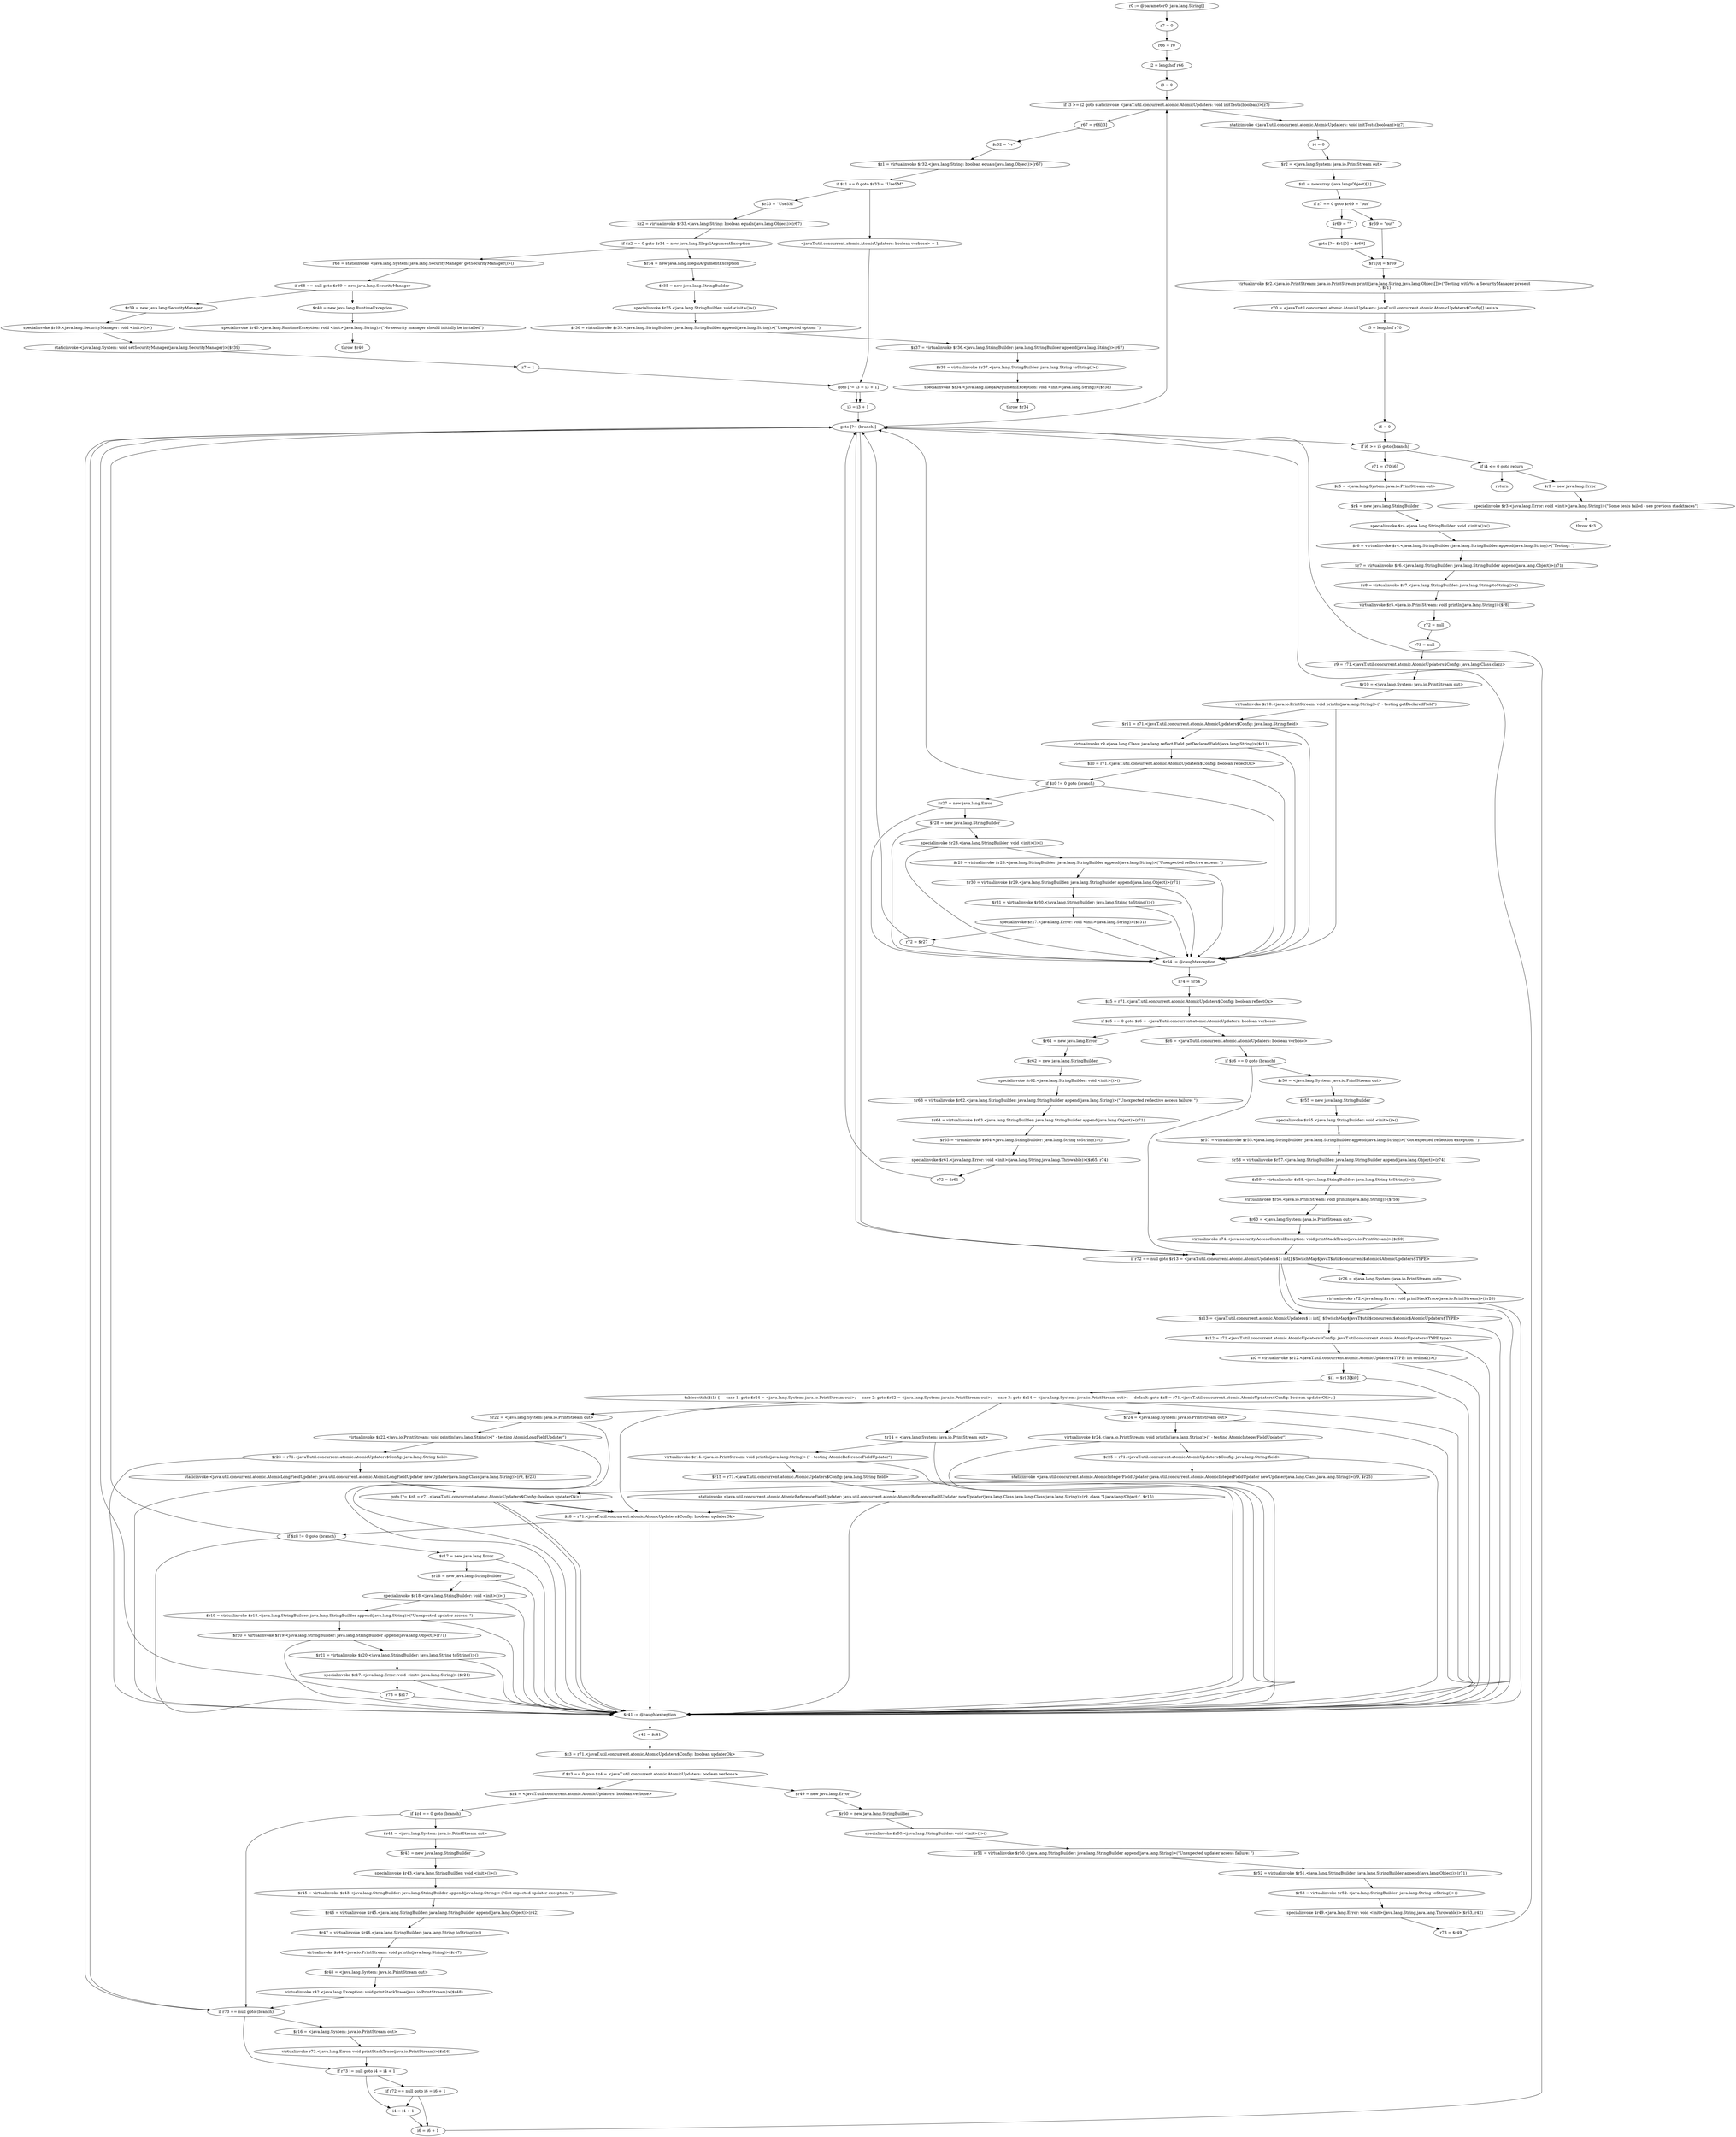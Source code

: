 digraph "unitGraph" {
    "r0 := @parameter0: java.lang.String[]"
    "z7 = 0"
    "r66 = r0"
    "i2 = lengthof r66"
    "i3 = 0"
    "if i3 >= i2 goto staticinvoke <javaT.util.concurrent.atomic.AtomicUpdaters: void initTests(boolean)>(z7)"
    "r67 = r66[i3]"
    "$r32 = \"-v\""
    "$z1 = virtualinvoke $r32.<java.lang.String: boolean equals(java.lang.Object)>(r67)"
    "if $z1 == 0 goto $r33 = \"UseSM\""
    "<javaT.util.concurrent.atomic.AtomicUpdaters: boolean verbose> = 1"
    "goto [?= i3 = i3 + 1]"
    "$r33 = \"UseSM\""
    "$z2 = virtualinvoke $r33.<java.lang.String: boolean equals(java.lang.Object)>(r67)"
    "if $z2 == 0 goto $r34 = new java.lang.IllegalArgumentException"
    "r68 = staticinvoke <java.lang.System: java.lang.SecurityManager getSecurityManager()>()"
    "if r68 == null goto $r39 = new java.lang.SecurityManager"
    "$r40 = new java.lang.RuntimeException"
    "specialinvoke $r40.<java.lang.RuntimeException: void <init>(java.lang.String)>(\"No security manager should initially be installed\")"
    "throw $r40"
    "$r39 = new java.lang.SecurityManager"
    "specialinvoke $r39.<java.lang.SecurityManager: void <init>()>()"
    "staticinvoke <java.lang.System: void setSecurityManager(java.lang.SecurityManager)>($r39)"
    "z7 = 1"
    "$r34 = new java.lang.IllegalArgumentException"
    "$r35 = new java.lang.StringBuilder"
    "specialinvoke $r35.<java.lang.StringBuilder: void <init>()>()"
    "$r36 = virtualinvoke $r35.<java.lang.StringBuilder: java.lang.StringBuilder append(java.lang.String)>(\"Unexpected option: \")"
    "$r37 = virtualinvoke $r36.<java.lang.StringBuilder: java.lang.StringBuilder append(java.lang.String)>(r67)"
    "$r38 = virtualinvoke $r37.<java.lang.StringBuilder: java.lang.String toString()>()"
    "specialinvoke $r34.<java.lang.IllegalArgumentException: void <init>(java.lang.String)>($r38)"
    "throw $r34"
    "i3 = i3 + 1"
    "goto [?= (branch)]"
    "staticinvoke <javaT.util.concurrent.atomic.AtomicUpdaters: void initTests(boolean)>(z7)"
    "i4 = 0"
    "$r2 = <java.lang.System: java.io.PrintStream out>"
    "$r1 = newarray (java.lang.Object)[1]"
    "if z7 == 0 goto $r69 = \"out\""
    "$r69 = \"\""
    "goto [?= $r1[0] = $r69]"
    "$r69 = \"out\""
    "$r1[0] = $r69"
    "virtualinvoke $r2.<java.io.PrintStream: java.io.PrintStream printf(java.lang.String,java.lang.Object[])>(\"Testing with%s a SecurityManager present\n\", $r1)"
    "r70 = <javaT.util.concurrent.atomic.AtomicUpdaters: javaT.util.concurrent.atomic.AtomicUpdaters$Config[] tests>"
    "i5 = lengthof r70"
    "i6 = 0"
    "if i6 >= i5 goto (branch)"
    "r71 = r70[i6]"
    "$r5 = <java.lang.System: java.io.PrintStream out>"
    "$r4 = new java.lang.StringBuilder"
    "specialinvoke $r4.<java.lang.StringBuilder: void <init>()>()"
    "$r6 = virtualinvoke $r4.<java.lang.StringBuilder: java.lang.StringBuilder append(java.lang.String)>(\"Testing: \")"
    "$r7 = virtualinvoke $r6.<java.lang.StringBuilder: java.lang.StringBuilder append(java.lang.Object)>(r71)"
    "$r8 = virtualinvoke $r7.<java.lang.StringBuilder: java.lang.String toString()>()"
    "virtualinvoke $r5.<java.io.PrintStream: void println(java.lang.String)>($r8)"
    "r72 = null"
    "r73 = null"
    "r9 = r71.<javaT.util.concurrent.atomic.AtomicUpdaters$Config: java.lang.Class clazz>"
    "$r10 = <java.lang.System: java.io.PrintStream out>"
    "virtualinvoke $r10.<java.io.PrintStream: void println(java.lang.String)>(\" - testing getDeclaredField\")"
    "$r11 = r71.<javaT.util.concurrent.atomic.AtomicUpdaters$Config: java.lang.String field>"
    "virtualinvoke r9.<java.lang.Class: java.lang.reflect.Field getDeclaredField(java.lang.String)>($r11)"
    "$z0 = r71.<javaT.util.concurrent.atomic.AtomicUpdaters$Config: boolean reflectOk>"
    "if $z0 != 0 goto (branch)"
    "$r27 = new java.lang.Error"
    "$r28 = new java.lang.StringBuilder"
    "specialinvoke $r28.<java.lang.StringBuilder: void <init>()>()"
    "$r29 = virtualinvoke $r28.<java.lang.StringBuilder: java.lang.StringBuilder append(java.lang.String)>(\"Unexpected reflective access: \")"
    "$r30 = virtualinvoke $r29.<java.lang.StringBuilder: java.lang.StringBuilder append(java.lang.Object)>(r71)"
    "$r31 = virtualinvoke $r30.<java.lang.StringBuilder: java.lang.String toString()>()"
    "specialinvoke $r27.<java.lang.Error: void <init>(java.lang.String)>($r31)"
    "r72 = $r27"
    "$r54 := @caughtexception"
    "r74 = $r54"
    "$z5 = r71.<javaT.util.concurrent.atomic.AtomicUpdaters$Config: boolean reflectOk>"
    "if $z5 == 0 goto $z6 = <javaT.util.concurrent.atomic.AtomicUpdaters: boolean verbose>"
    "$r61 = new java.lang.Error"
    "$r62 = new java.lang.StringBuilder"
    "specialinvoke $r62.<java.lang.StringBuilder: void <init>()>()"
    "$r63 = virtualinvoke $r62.<java.lang.StringBuilder: java.lang.StringBuilder append(java.lang.String)>(\"Unexpected reflective access failure: \")"
    "$r64 = virtualinvoke $r63.<java.lang.StringBuilder: java.lang.StringBuilder append(java.lang.Object)>(r71)"
    "$r65 = virtualinvoke $r64.<java.lang.StringBuilder: java.lang.String toString()>()"
    "specialinvoke $r61.<java.lang.Error: void <init>(java.lang.String,java.lang.Throwable)>($r65, r74)"
    "r72 = $r61"
    "$z6 = <javaT.util.concurrent.atomic.AtomicUpdaters: boolean verbose>"
    "if $z6 == 0 goto (branch)"
    "$r56 = <java.lang.System: java.io.PrintStream out>"
    "$r55 = new java.lang.StringBuilder"
    "specialinvoke $r55.<java.lang.StringBuilder: void <init>()>()"
    "$r57 = virtualinvoke $r55.<java.lang.StringBuilder: java.lang.StringBuilder append(java.lang.String)>(\"Got expected reflection exception: \")"
    "$r58 = virtualinvoke $r57.<java.lang.StringBuilder: java.lang.StringBuilder append(java.lang.Object)>(r74)"
    "$r59 = virtualinvoke $r58.<java.lang.StringBuilder: java.lang.String toString()>()"
    "virtualinvoke $r56.<java.io.PrintStream: void println(java.lang.String)>($r59)"
    "$r60 = <java.lang.System: java.io.PrintStream out>"
    "virtualinvoke r74.<java.security.AccessControlException: void printStackTrace(java.io.PrintStream)>($r60)"
    "if r72 == null goto $r13 = <javaT.util.concurrent.atomic.AtomicUpdaters$1: int[] $SwitchMap$javaT$util$concurrent$atomic$AtomicUpdaters$TYPE>"
    "$r26 = <java.lang.System: java.io.PrintStream out>"
    "virtualinvoke r72.<java.lang.Error: void printStackTrace(java.io.PrintStream)>($r26)"
    "$r13 = <javaT.util.concurrent.atomic.AtomicUpdaters$1: int[] $SwitchMap$javaT$util$concurrent$atomic$AtomicUpdaters$TYPE>"
    "$r12 = r71.<javaT.util.concurrent.atomic.AtomicUpdaters$Config: javaT.util.concurrent.atomic.AtomicUpdaters$TYPE type>"
    "$i0 = virtualinvoke $r12.<javaT.util.concurrent.atomic.AtomicUpdaters$TYPE: int ordinal()>()"
    "$i1 = $r13[$i0]"
    "tableswitch($i1) {     case 1: goto $r24 = <java.lang.System: java.io.PrintStream out>;     case 2: goto $r22 = <java.lang.System: java.io.PrintStream out>;     case 3: goto $r14 = <java.lang.System: java.io.PrintStream out>;     default: goto $z8 = r71.<javaT.util.concurrent.atomic.AtomicUpdaters$Config: boolean updaterOk>; }"
    "$r24 = <java.lang.System: java.io.PrintStream out>"
    "virtualinvoke $r24.<java.io.PrintStream: void println(java.lang.String)>(\" - testing AtomicIntegerFieldUpdater\")"
    "$r25 = r71.<javaT.util.concurrent.atomic.AtomicUpdaters$Config: java.lang.String field>"
    "staticinvoke <java.util.concurrent.atomic.AtomicIntegerFieldUpdater: java.util.concurrent.atomic.AtomicIntegerFieldUpdater newUpdater(java.lang.Class,java.lang.String)>(r9, $r25)"
    "goto [?= $z8 = r71.<javaT.util.concurrent.atomic.AtomicUpdaters$Config: boolean updaterOk>]"
    "$r22 = <java.lang.System: java.io.PrintStream out>"
    "virtualinvoke $r22.<java.io.PrintStream: void println(java.lang.String)>(\" - testing AtomicLongFieldUpdater\")"
    "$r23 = r71.<javaT.util.concurrent.atomic.AtomicUpdaters$Config: java.lang.String field>"
    "staticinvoke <java.util.concurrent.atomic.AtomicLongFieldUpdater: java.util.concurrent.atomic.AtomicLongFieldUpdater newUpdater(java.lang.Class,java.lang.String)>(r9, $r23)"
    "$r14 = <java.lang.System: java.io.PrintStream out>"
    "virtualinvoke $r14.<java.io.PrintStream: void println(java.lang.String)>(\" - testing AtomicReferenceFieldUpdater\")"
    "$r15 = r71.<javaT.util.concurrent.atomic.AtomicUpdaters$Config: java.lang.String field>"
    "staticinvoke <java.util.concurrent.atomic.AtomicReferenceFieldUpdater: java.util.concurrent.atomic.AtomicReferenceFieldUpdater newUpdater(java.lang.Class,java.lang.Class,java.lang.String)>(r9, class \"Ljava/lang/Object;\", $r15)"
    "$z8 = r71.<javaT.util.concurrent.atomic.AtomicUpdaters$Config: boolean updaterOk>"
    "if $z8 != 0 goto (branch)"
    "$r17 = new java.lang.Error"
    "$r18 = new java.lang.StringBuilder"
    "specialinvoke $r18.<java.lang.StringBuilder: void <init>()>()"
    "$r19 = virtualinvoke $r18.<java.lang.StringBuilder: java.lang.StringBuilder append(java.lang.String)>(\"Unexpected updater access: \")"
    "$r20 = virtualinvoke $r19.<java.lang.StringBuilder: java.lang.StringBuilder append(java.lang.Object)>(r71)"
    "$r21 = virtualinvoke $r20.<java.lang.StringBuilder: java.lang.String toString()>()"
    "specialinvoke $r17.<java.lang.Error: void <init>(java.lang.String)>($r21)"
    "r73 = $r17"
    "$r41 := @caughtexception"
    "r42 = $r41"
    "$z3 = r71.<javaT.util.concurrent.atomic.AtomicUpdaters$Config: boolean updaterOk>"
    "if $z3 == 0 goto $z4 = <javaT.util.concurrent.atomic.AtomicUpdaters: boolean verbose>"
    "$r49 = new java.lang.Error"
    "$r50 = new java.lang.StringBuilder"
    "specialinvoke $r50.<java.lang.StringBuilder: void <init>()>()"
    "$r51 = virtualinvoke $r50.<java.lang.StringBuilder: java.lang.StringBuilder append(java.lang.String)>(\"Unexpected updater access failure: \")"
    "$r52 = virtualinvoke $r51.<java.lang.StringBuilder: java.lang.StringBuilder append(java.lang.Object)>(r71)"
    "$r53 = virtualinvoke $r52.<java.lang.StringBuilder: java.lang.String toString()>()"
    "specialinvoke $r49.<java.lang.Error: void <init>(java.lang.String,java.lang.Throwable)>($r53, r42)"
    "r73 = $r49"
    "$z4 = <javaT.util.concurrent.atomic.AtomicUpdaters: boolean verbose>"
    "if $z4 == 0 goto (branch)"
    "$r44 = <java.lang.System: java.io.PrintStream out>"
    "$r43 = new java.lang.StringBuilder"
    "specialinvoke $r43.<java.lang.StringBuilder: void <init>()>()"
    "$r45 = virtualinvoke $r43.<java.lang.StringBuilder: java.lang.StringBuilder append(java.lang.String)>(\"Got expected updater exception: \")"
    "$r46 = virtualinvoke $r45.<java.lang.StringBuilder: java.lang.StringBuilder append(java.lang.Object)>(r42)"
    "$r47 = virtualinvoke $r46.<java.lang.StringBuilder: java.lang.String toString()>()"
    "virtualinvoke $r44.<java.io.PrintStream: void println(java.lang.String)>($r47)"
    "$r48 = <java.lang.System: java.io.PrintStream out>"
    "virtualinvoke r42.<java.lang.Exception: void printStackTrace(java.io.PrintStream)>($r48)"
    "if r73 == null goto (branch)"
    "$r16 = <java.lang.System: java.io.PrintStream out>"
    "virtualinvoke r73.<java.lang.Error: void printStackTrace(java.io.PrintStream)>($r16)"
    "if r73 != null goto i4 = i4 + 1"
    "if r72 == null goto i6 = i6 + 1"
    "i4 = i4 + 1"
    "i6 = i6 + 1"
    "if i4 <= 0 goto return"
    "$r3 = new java.lang.Error"
    "specialinvoke $r3.<java.lang.Error: void <init>(java.lang.String)>(\"Some tests failed - see previous stacktraces\")"
    "throw $r3"
    "return"
    "r0 := @parameter0: java.lang.String[]"->"z7 = 0";
    "z7 = 0"->"r66 = r0";
    "r66 = r0"->"i2 = lengthof r66";
    "i2 = lengthof r66"->"i3 = 0";
    "i3 = 0"->"if i3 >= i2 goto staticinvoke <javaT.util.concurrent.atomic.AtomicUpdaters: void initTests(boolean)>(z7)";
    "if i3 >= i2 goto staticinvoke <javaT.util.concurrent.atomic.AtomicUpdaters: void initTests(boolean)>(z7)"->"r67 = r66[i3]";
    "if i3 >= i2 goto staticinvoke <javaT.util.concurrent.atomic.AtomicUpdaters: void initTests(boolean)>(z7)"->"staticinvoke <javaT.util.concurrent.atomic.AtomicUpdaters: void initTests(boolean)>(z7)";
    "r67 = r66[i3]"->"$r32 = \"-v\"";
    "$r32 = \"-v\""->"$z1 = virtualinvoke $r32.<java.lang.String: boolean equals(java.lang.Object)>(r67)";
    "$z1 = virtualinvoke $r32.<java.lang.String: boolean equals(java.lang.Object)>(r67)"->"if $z1 == 0 goto $r33 = \"UseSM\"";
    "if $z1 == 0 goto $r33 = \"UseSM\""->"<javaT.util.concurrent.atomic.AtomicUpdaters: boolean verbose> = 1";
    "if $z1 == 0 goto $r33 = \"UseSM\""->"$r33 = \"UseSM\"";
    "<javaT.util.concurrent.atomic.AtomicUpdaters: boolean verbose> = 1"->"goto [?= i3 = i3 + 1]";
    "goto [?= i3 = i3 + 1]"->"i3 = i3 + 1";
    "$r33 = \"UseSM\""->"$z2 = virtualinvoke $r33.<java.lang.String: boolean equals(java.lang.Object)>(r67)";
    "$z2 = virtualinvoke $r33.<java.lang.String: boolean equals(java.lang.Object)>(r67)"->"if $z2 == 0 goto $r34 = new java.lang.IllegalArgumentException";
    "if $z2 == 0 goto $r34 = new java.lang.IllegalArgumentException"->"r68 = staticinvoke <java.lang.System: java.lang.SecurityManager getSecurityManager()>()";
    "if $z2 == 0 goto $r34 = new java.lang.IllegalArgumentException"->"$r34 = new java.lang.IllegalArgumentException";
    "r68 = staticinvoke <java.lang.System: java.lang.SecurityManager getSecurityManager()>()"->"if r68 == null goto $r39 = new java.lang.SecurityManager";
    "if r68 == null goto $r39 = new java.lang.SecurityManager"->"$r40 = new java.lang.RuntimeException";
    "if r68 == null goto $r39 = new java.lang.SecurityManager"->"$r39 = new java.lang.SecurityManager";
    "$r40 = new java.lang.RuntimeException"->"specialinvoke $r40.<java.lang.RuntimeException: void <init>(java.lang.String)>(\"No security manager should initially be installed\")";
    "specialinvoke $r40.<java.lang.RuntimeException: void <init>(java.lang.String)>(\"No security manager should initially be installed\")"->"throw $r40";
    "$r39 = new java.lang.SecurityManager"->"specialinvoke $r39.<java.lang.SecurityManager: void <init>()>()";
    "specialinvoke $r39.<java.lang.SecurityManager: void <init>()>()"->"staticinvoke <java.lang.System: void setSecurityManager(java.lang.SecurityManager)>($r39)";
    "staticinvoke <java.lang.System: void setSecurityManager(java.lang.SecurityManager)>($r39)"->"z7 = 1";
    "z7 = 1"->"goto [?= i3 = i3 + 1]";
    "goto [?= i3 = i3 + 1]"->"i3 = i3 + 1";
    "$r34 = new java.lang.IllegalArgumentException"->"$r35 = new java.lang.StringBuilder";
    "$r35 = new java.lang.StringBuilder"->"specialinvoke $r35.<java.lang.StringBuilder: void <init>()>()";
    "specialinvoke $r35.<java.lang.StringBuilder: void <init>()>()"->"$r36 = virtualinvoke $r35.<java.lang.StringBuilder: java.lang.StringBuilder append(java.lang.String)>(\"Unexpected option: \")";
    "$r36 = virtualinvoke $r35.<java.lang.StringBuilder: java.lang.StringBuilder append(java.lang.String)>(\"Unexpected option: \")"->"$r37 = virtualinvoke $r36.<java.lang.StringBuilder: java.lang.StringBuilder append(java.lang.String)>(r67)";
    "$r37 = virtualinvoke $r36.<java.lang.StringBuilder: java.lang.StringBuilder append(java.lang.String)>(r67)"->"$r38 = virtualinvoke $r37.<java.lang.StringBuilder: java.lang.String toString()>()";
    "$r38 = virtualinvoke $r37.<java.lang.StringBuilder: java.lang.String toString()>()"->"specialinvoke $r34.<java.lang.IllegalArgumentException: void <init>(java.lang.String)>($r38)";
    "specialinvoke $r34.<java.lang.IllegalArgumentException: void <init>(java.lang.String)>($r38)"->"throw $r34";
    "i3 = i3 + 1"->"goto [?= (branch)]";
    "goto [?= (branch)]"->"if i3 >= i2 goto staticinvoke <javaT.util.concurrent.atomic.AtomicUpdaters: void initTests(boolean)>(z7)";
    "staticinvoke <javaT.util.concurrent.atomic.AtomicUpdaters: void initTests(boolean)>(z7)"->"i4 = 0";
    "i4 = 0"->"$r2 = <java.lang.System: java.io.PrintStream out>";
    "$r2 = <java.lang.System: java.io.PrintStream out>"->"$r1 = newarray (java.lang.Object)[1]";
    "$r1 = newarray (java.lang.Object)[1]"->"if z7 == 0 goto $r69 = \"out\"";
    "if z7 == 0 goto $r69 = \"out\""->"$r69 = \"\"";
    "if z7 == 0 goto $r69 = \"out\""->"$r69 = \"out\"";
    "$r69 = \"\""->"goto [?= $r1[0] = $r69]";
    "goto [?= $r1[0] = $r69]"->"$r1[0] = $r69";
    "$r69 = \"out\""->"$r1[0] = $r69";
    "$r1[0] = $r69"->"virtualinvoke $r2.<java.io.PrintStream: java.io.PrintStream printf(java.lang.String,java.lang.Object[])>(\"Testing with%s a SecurityManager present\n\", $r1)";
    "virtualinvoke $r2.<java.io.PrintStream: java.io.PrintStream printf(java.lang.String,java.lang.Object[])>(\"Testing with%s a SecurityManager present\n\", $r1)"->"r70 = <javaT.util.concurrent.atomic.AtomicUpdaters: javaT.util.concurrent.atomic.AtomicUpdaters$Config[] tests>";
    "r70 = <javaT.util.concurrent.atomic.AtomicUpdaters: javaT.util.concurrent.atomic.AtomicUpdaters$Config[] tests>"->"i5 = lengthof r70";
    "i5 = lengthof r70"->"i6 = 0";
    "i6 = 0"->"if i6 >= i5 goto (branch)";
    "if i6 >= i5 goto (branch)"->"r71 = r70[i6]";
    "if i6 >= i5 goto (branch)"->"if i4 <= 0 goto return";
    "r71 = r70[i6]"->"$r5 = <java.lang.System: java.io.PrintStream out>";
    "$r5 = <java.lang.System: java.io.PrintStream out>"->"$r4 = new java.lang.StringBuilder";
    "$r4 = new java.lang.StringBuilder"->"specialinvoke $r4.<java.lang.StringBuilder: void <init>()>()";
    "specialinvoke $r4.<java.lang.StringBuilder: void <init>()>()"->"$r6 = virtualinvoke $r4.<java.lang.StringBuilder: java.lang.StringBuilder append(java.lang.String)>(\"Testing: \")";
    "$r6 = virtualinvoke $r4.<java.lang.StringBuilder: java.lang.StringBuilder append(java.lang.String)>(\"Testing: \")"->"$r7 = virtualinvoke $r6.<java.lang.StringBuilder: java.lang.StringBuilder append(java.lang.Object)>(r71)";
    "$r7 = virtualinvoke $r6.<java.lang.StringBuilder: java.lang.StringBuilder append(java.lang.Object)>(r71)"->"$r8 = virtualinvoke $r7.<java.lang.StringBuilder: java.lang.String toString()>()";
    "$r8 = virtualinvoke $r7.<java.lang.StringBuilder: java.lang.String toString()>()"->"virtualinvoke $r5.<java.io.PrintStream: void println(java.lang.String)>($r8)";
    "virtualinvoke $r5.<java.io.PrintStream: void println(java.lang.String)>($r8)"->"r72 = null";
    "r72 = null"->"r73 = null";
    "r73 = null"->"r9 = r71.<javaT.util.concurrent.atomic.AtomicUpdaters$Config: java.lang.Class clazz>";
    "r9 = r71.<javaT.util.concurrent.atomic.AtomicUpdaters$Config: java.lang.Class clazz>"->"$r10 = <java.lang.System: java.io.PrintStream out>";
    "$r10 = <java.lang.System: java.io.PrintStream out>"->"virtualinvoke $r10.<java.io.PrintStream: void println(java.lang.String)>(\" - testing getDeclaredField\")";
    "virtualinvoke $r10.<java.io.PrintStream: void println(java.lang.String)>(\" - testing getDeclaredField\")"->"$r11 = r71.<javaT.util.concurrent.atomic.AtomicUpdaters$Config: java.lang.String field>";
    "virtualinvoke $r10.<java.io.PrintStream: void println(java.lang.String)>(\" - testing getDeclaredField\")"->"$r54 := @caughtexception";
    "$r11 = r71.<javaT.util.concurrent.atomic.AtomicUpdaters$Config: java.lang.String field>"->"virtualinvoke r9.<java.lang.Class: java.lang.reflect.Field getDeclaredField(java.lang.String)>($r11)";
    "$r11 = r71.<javaT.util.concurrent.atomic.AtomicUpdaters$Config: java.lang.String field>"->"$r54 := @caughtexception";
    "virtualinvoke r9.<java.lang.Class: java.lang.reflect.Field getDeclaredField(java.lang.String)>($r11)"->"$z0 = r71.<javaT.util.concurrent.atomic.AtomicUpdaters$Config: boolean reflectOk>";
    "virtualinvoke r9.<java.lang.Class: java.lang.reflect.Field getDeclaredField(java.lang.String)>($r11)"->"$r54 := @caughtexception";
    "$z0 = r71.<javaT.util.concurrent.atomic.AtomicUpdaters$Config: boolean reflectOk>"->"if $z0 != 0 goto (branch)";
    "$z0 = r71.<javaT.util.concurrent.atomic.AtomicUpdaters$Config: boolean reflectOk>"->"$r54 := @caughtexception";
    "if $z0 != 0 goto (branch)"->"$r27 = new java.lang.Error";
    "if $z0 != 0 goto (branch)"->"goto [?= (branch)]";
    "if $z0 != 0 goto (branch)"->"$r54 := @caughtexception";
    "$r27 = new java.lang.Error"->"$r28 = new java.lang.StringBuilder";
    "$r27 = new java.lang.Error"->"$r54 := @caughtexception";
    "$r28 = new java.lang.StringBuilder"->"specialinvoke $r28.<java.lang.StringBuilder: void <init>()>()";
    "$r28 = new java.lang.StringBuilder"->"$r54 := @caughtexception";
    "specialinvoke $r28.<java.lang.StringBuilder: void <init>()>()"->"$r29 = virtualinvoke $r28.<java.lang.StringBuilder: java.lang.StringBuilder append(java.lang.String)>(\"Unexpected reflective access: \")";
    "specialinvoke $r28.<java.lang.StringBuilder: void <init>()>()"->"$r54 := @caughtexception";
    "$r29 = virtualinvoke $r28.<java.lang.StringBuilder: java.lang.StringBuilder append(java.lang.String)>(\"Unexpected reflective access: \")"->"$r30 = virtualinvoke $r29.<java.lang.StringBuilder: java.lang.StringBuilder append(java.lang.Object)>(r71)";
    "$r29 = virtualinvoke $r28.<java.lang.StringBuilder: java.lang.StringBuilder append(java.lang.String)>(\"Unexpected reflective access: \")"->"$r54 := @caughtexception";
    "$r30 = virtualinvoke $r29.<java.lang.StringBuilder: java.lang.StringBuilder append(java.lang.Object)>(r71)"->"$r31 = virtualinvoke $r30.<java.lang.StringBuilder: java.lang.String toString()>()";
    "$r30 = virtualinvoke $r29.<java.lang.StringBuilder: java.lang.StringBuilder append(java.lang.Object)>(r71)"->"$r54 := @caughtexception";
    "$r31 = virtualinvoke $r30.<java.lang.StringBuilder: java.lang.String toString()>()"->"specialinvoke $r27.<java.lang.Error: void <init>(java.lang.String)>($r31)";
    "$r31 = virtualinvoke $r30.<java.lang.StringBuilder: java.lang.String toString()>()"->"$r54 := @caughtexception";
    "specialinvoke $r27.<java.lang.Error: void <init>(java.lang.String)>($r31)"->"r72 = $r27";
    "specialinvoke $r27.<java.lang.Error: void <init>(java.lang.String)>($r31)"->"$r54 := @caughtexception";
    "r72 = $r27"->"goto [?= (branch)]";
    "r72 = $r27"->"$r54 := @caughtexception";
    "goto [?= (branch)]"->"if r72 == null goto $r13 = <javaT.util.concurrent.atomic.AtomicUpdaters$1: int[] $SwitchMap$javaT$util$concurrent$atomic$AtomicUpdaters$TYPE>";
    "$r54 := @caughtexception"->"r74 = $r54";
    "r74 = $r54"->"$z5 = r71.<javaT.util.concurrent.atomic.AtomicUpdaters$Config: boolean reflectOk>";
    "$z5 = r71.<javaT.util.concurrent.atomic.AtomicUpdaters$Config: boolean reflectOk>"->"if $z5 == 0 goto $z6 = <javaT.util.concurrent.atomic.AtomicUpdaters: boolean verbose>";
    "if $z5 == 0 goto $z6 = <javaT.util.concurrent.atomic.AtomicUpdaters: boolean verbose>"->"$r61 = new java.lang.Error";
    "if $z5 == 0 goto $z6 = <javaT.util.concurrent.atomic.AtomicUpdaters: boolean verbose>"->"$z6 = <javaT.util.concurrent.atomic.AtomicUpdaters: boolean verbose>";
    "$r61 = new java.lang.Error"->"$r62 = new java.lang.StringBuilder";
    "$r62 = new java.lang.StringBuilder"->"specialinvoke $r62.<java.lang.StringBuilder: void <init>()>()";
    "specialinvoke $r62.<java.lang.StringBuilder: void <init>()>()"->"$r63 = virtualinvoke $r62.<java.lang.StringBuilder: java.lang.StringBuilder append(java.lang.String)>(\"Unexpected reflective access failure: \")";
    "$r63 = virtualinvoke $r62.<java.lang.StringBuilder: java.lang.StringBuilder append(java.lang.String)>(\"Unexpected reflective access failure: \")"->"$r64 = virtualinvoke $r63.<java.lang.StringBuilder: java.lang.StringBuilder append(java.lang.Object)>(r71)";
    "$r64 = virtualinvoke $r63.<java.lang.StringBuilder: java.lang.StringBuilder append(java.lang.Object)>(r71)"->"$r65 = virtualinvoke $r64.<java.lang.StringBuilder: java.lang.String toString()>()";
    "$r65 = virtualinvoke $r64.<java.lang.StringBuilder: java.lang.String toString()>()"->"specialinvoke $r61.<java.lang.Error: void <init>(java.lang.String,java.lang.Throwable)>($r65, r74)";
    "specialinvoke $r61.<java.lang.Error: void <init>(java.lang.String,java.lang.Throwable)>($r65, r74)"->"r72 = $r61";
    "r72 = $r61"->"goto [?= (branch)]";
    "goto [?= (branch)]"->"if r72 == null goto $r13 = <javaT.util.concurrent.atomic.AtomicUpdaters$1: int[] $SwitchMap$javaT$util$concurrent$atomic$AtomicUpdaters$TYPE>";
    "$z6 = <javaT.util.concurrent.atomic.AtomicUpdaters: boolean verbose>"->"if $z6 == 0 goto (branch)";
    "if $z6 == 0 goto (branch)"->"$r56 = <java.lang.System: java.io.PrintStream out>";
    "if $z6 == 0 goto (branch)"->"if r72 == null goto $r13 = <javaT.util.concurrent.atomic.AtomicUpdaters$1: int[] $SwitchMap$javaT$util$concurrent$atomic$AtomicUpdaters$TYPE>";
    "$r56 = <java.lang.System: java.io.PrintStream out>"->"$r55 = new java.lang.StringBuilder";
    "$r55 = new java.lang.StringBuilder"->"specialinvoke $r55.<java.lang.StringBuilder: void <init>()>()";
    "specialinvoke $r55.<java.lang.StringBuilder: void <init>()>()"->"$r57 = virtualinvoke $r55.<java.lang.StringBuilder: java.lang.StringBuilder append(java.lang.String)>(\"Got expected reflection exception: \")";
    "$r57 = virtualinvoke $r55.<java.lang.StringBuilder: java.lang.StringBuilder append(java.lang.String)>(\"Got expected reflection exception: \")"->"$r58 = virtualinvoke $r57.<java.lang.StringBuilder: java.lang.StringBuilder append(java.lang.Object)>(r74)";
    "$r58 = virtualinvoke $r57.<java.lang.StringBuilder: java.lang.StringBuilder append(java.lang.Object)>(r74)"->"$r59 = virtualinvoke $r58.<java.lang.StringBuilder: java.lang.String toString()>()";
    "$r59 = virtualinvoke $r58.<java.lang.StringBuilder: java.lang.String toString()>()"->"virtualinvoke $r56.<java.io.PrintStream: void println(java.lang.String)>($r59)";
    "virtualinvoke $r56.<java.io.PrintStream: void println(java.lang.String)>($r59)"->"$r60 = <java.lang.System: java.io.PrintStream out>";
    "$r60 = <java.lang.System: java.io.PrintStream out>"->"virtualinvoke r74.<java.security.AccessControlException: void printStackTrace(java.io.PrintStream)>($r60)";
    "virtualinvoke r74.<java.security.AccessControlException: void printStackTrace(java.io.PrintStream)>($r60)"->"if r72 == null goto $r13 = <javaT.util.concurrent.atomic.AtomicUpdaters$1: int[] $SwitchMap$javaT$util$concurrent$atomic$AtomicUpdaters$TYPE>";
    "if r72 == null goto $r13 = <javaT.util.concurrent.atomic.AtomicUpdaters$1: int[] $SwitchMap$javaT$util$concurrent$atomic$AtomicUpdaters$TYPE>"->"$r26 = <java.lang.System: java.io.PrintStream out>";
    "if r72 == null goto $r13 = <javaT.util.concurrent.atomic.AtomicUpdaters$1: int[] $SwitchMap$javaT$util$concurrent$atomic$AtomicUpdaters$TYPE>"->"$r13 = <javaT.util.concurrent.atomic.AtomicUpdaters$1: int[] $SwitchMap$javaT$util$concurrent$atomic$AtomicUpdaters$TYPE>";
    "if r72 == null goto $r13 = <javaT.util.concurrent.atomic.AtomicUpdaters$1: int[] $SwitchMap$javaT$util$concurrent$atomic$AtomicUpdaters$TYPE>"->"$r41 := @caughtexception";
    "$r26 = <java.lang.System: java.io.PrintStream out>"->"virtualinvoke r72.<java.lang.Error: void printStackTrace(java.io.PrintStream)>($r26)";
    "virtualinvoke r72.<java.lang.Error: void printStackTrace(java.io.PrintStream)>($r26)"->"$r13 = <javaT.util.concurrent.atomic.AtomicUpdaters$1: int[] $SwitchMap$javaT$util$concurrent$atomic$AtomicUpdaters$TYPE>";
    "virtualinvoke r72.<java.lang.Error: void printStackTrace(java.io.PrintStream)>($r26)"->"$r41 := @caughtexception";
    "$r13 = <javaT.util.concurrent.atomic.AtomicUpdaters$1: int[] $SwitchMap$javaT$util$concurrent$atomic$AtomicUpdaters$TYPE>"->"$r12 = r71.<javaT.util.concurrent.atomic.AtomicUpdaters$Config: javaT.util.concurrent.atomic.AtomicUpdaters$TYPE type>";
    "$r13 = <javaT.util.concurrent.atomic.AtomicUpdaters$1: int[] $SwitchMap$javaT$util$concurrent$atomic$AtomicUpdaters$TYPE>"->"$r41 := @caughtexception";
    "$r12 = r71.<javaT.util.concurrent.atomic.AtomicUpdaters$Config: javaT.util.concurrent.atomic.AtomicUpdaters$TYPE type>"->"$i0 = virtualinvoke $r12.<javaT.util.concurrent.atomic.AtomicUpdaters$TYPE: int ordinal()>()";
    "$r12 = r71.<javaT.util.concurrent.atomic.AtomicUpdaters$Config: javaT.util.concurrent.atomic.AtomicUpdaters$TYPE type>"->"$r41 := @caughtexception";
    "$i0 = virtualinvoke $r12.<javaT.util.concurrent.atomic.AtomicUpdaters$TYPE: int ordinal()>()"->"$i1 = $r13[$i0]";
    "$i0 = virtualinvoke $r12.<javaT.util.concurrent.atomic.AtomicUpdaters$TYPE: int ordinal()>()"->"$r41 := @caughtexception";
    "$i1 = $r13[$i0]"->"tableswitch($i1) {     case 1: goto $r24 = <java.lang.System: java.io.PrintStream out>;     case 2: goto $r22 = <java.lang.System: java.io.PrintStream out>;     case 3: goto $r14 = <java.lang.System: java.io.PrintStream out>;     default: goto $z8 = r71.<javaT.util.concurrent.atomic.AtomicUpdaters$Config: boolean updaterOk>; }";
    "$i1 = $r13[$i0]"->"$r41 := @caughtexception";
    "tableswitch($i1) {     case 1: goto $r24 = <java.lang.System: java.io.PrintStream out>;     case 2: goto $r22 = <java.lang.System: java.io.PrintStream out>;     case 3: goto $r14 = <java.lang.System: java.io.PrintStream out>;     default: goto $z8 = r71.<javaT.util.concurrent.atomic.AtomicUpdaters$Config: boolean updaterOk>; }"->"$r24 = <java.lang.System: java.io.PrintStream out>";
    "tableswitch($i1) {     case 1: goto $r24 = <java.lang.System: java.io.PrintStream out>;     case 2: goto $r22 = <java.lang.System: java.io.PrintStream out>;     case 3: goto $r14 = <java.lang.System: java.io.PrintStream out>;     default: goto $z8 = r71.<javaT.util.concurrent.atomic.AtomicUpdaters$Config: boolean updaterOk>; }"->"$r22 = <java.lang.System: java.io.PrintStream out>";
    "tableswitch($i1) {     case 1: goto $r24 = <java.lang.System: java.io.PrintStream out>;     case 2: goto $r22 = <java.lang.System: java.io.PrintStream out>;     case 3: goto $r14 = <java.lang.System: java.io.PrintStream out>;     default: goto $z8 = r71.<javaT.util.concurrent.atomic.AtomicUpdaters$Config: boolean updaterOk>; }"->"$r14 = <java.lang.System: java.io.PrintStream out>";
    "tableswitch($i1) {     case 1: goto $r24 = <java.lang.System: java.io.PrintStream out>;     case 2: goto $r22 = <java.lang.System: java.io.PrintStream out>;     case 3: goto $r14 = <java.lang.System: java.io.PrintStream out>;     default: goto $z8 = r71.<javaT.util.concurrent.atomic.AtomicUpdaters$Config: boolean updaterOk>; }"->"$z8 = r71.<javaT.util.concurrent.atomic.AtomicUpdaters$Config: boolean updaterOk>";
    "tableswitch($i1) {     case 1: goto $r24 = <java.lang.System: java.io.PrintStream out>;     case 2: goto $r22 = <java.lang.System: java.io.PrintStream out>;     case 3: goto $r14 = <java.lang.System: java.io.PrintStream out>;     default: goto $z8 = r71.<javaT.util.concurrent.atomic.AtomicUpdaters$Config: boolean updaterOk>; }"->"$r41 := @caughtexception";
    "$r24 = <java.lang.System: java.io.PrintStream out>"->"virtualinvoke $r24.<java.io.PrintStream: void println(java.lang.String)>(\" - testing AtomicIntegerFieldUpdater\")";
    "$r24 = <java.lang.System: java.io.PrintStream out>"->"$r41 := @caughtexception";
    "virtualinvoke $r24.<java.io.PrintStream: void println(java.lang.String)>(\" - testing AtomicIntegerFieldUpdater\")"->"$r25 = r71.<javaT.util.concurrent.atomic.AtomicUpdaters$Config: java.lang.String field>";
    "virtualinvoke $r24.<java.io.PrintStream: void println(java.lang.String)>(\" - testing AtomicIntegerFieldUpdater\")"->"$r41 := @caughtexception";
    "$r25 = r71.<javaT.util.concurrent.atomic.AtomicUpdaters$Config: java.lang.String field>"->"staticinvoke <java.util.concurrent.atomic.AtomicIntegerFieldUpdater: java.util.concurrent.atomic.AtomicIntegerFieldUpdater newUpdater(java.lang.Class,java.lang.String)>(r9, $r25)";
    "$r25 = r71.<javaT.util.concurrent.atomic.AtomicUpdaters$Config: java.lang.String field>"->"$r41 := @caughtexception";
    "staticinvoke <java.util.concurrent.atomic.AtomicIntegerFieldUpdater: java.util.concurrent.atomic.AtomicIntegerFieldUpdater newUpdater(java.lang.Class,java.lang.String)>(r9, $r25)"->"goto [?= $z8 = r71.<javaT.util.concurrent.atomic.AtomicUpdaters$Config: boolean updaterOk>]";
    "staticinvoke <java.util.concurrent.atomic.AtomicIntegerFieldUpdater: java.util.concurrent.atomic.AtomicIntegerFieldUpdater newUpdater(java.lang.Class,java.lang.String)>(r9, $r25)"->"$r41 := @caughtexception";
    "goto [?= $z8 = r71.<javaT.util.concurrent.atomic.AtomicUpdaters$Config: boolean updaterOk>]"->"$z8 = r71.<javaT.util.concurrent.atomic.AtomicUpdaters$Config: boolean updaterOk>";
    "goto [?= $z8 = r71.<javaT.util.concurrent.atomic.AtomicUpdaters$Config: boolean updaterOk>]"->"$r41 := @caughtexception";
    "$r22 = <java.lang.System: java.io.PrintStream out>"->"virtualinvoke $r22.<java.io.PrintStream: void println(java.lang.String)>(\" - testing AtomicLongFieldUpdater\")";
    "$r22 = <java.lang.System: java.io.PrintStream out>"->"$r41 := @caughtexception";
    "virtualinvoke $r22.<java.io.PrintStream: void println(java.lang.String)>(\" - testing AtomicLongFieldUpdater\")"->"$r23 = r71.<javaT.util.concurrent.atomic.AtomicUpdaters$Config: java.lang.String field>";
    "virtualinvoke $r22.<java.io.PrintStream: void println(java.lang.String)>(\" - testing AtomicLongFieldUpdater\")"->"$r41 := @caughtexception";
    "$r23 = r71.<javaT.util.concurrent.atomic.AtomicUpdaters$Config: java.lang.String field>"->"staticinvoke <java.util.concurrent.atomic.AtomicLongFieldUpdater: java.util.concurrent.atomic.AtomicLongFieldUpdater newUpdater(java.lang.Class,java.lang.String)>(r9, $r23)";
    "$r23 = r71.<javaT.util.concurrent.atomic.AtomicUpdaters$Config: java.lang.String field>"->"$r41 := @caughtexception";
    "staticinvoke <java.util.concurrent.atomic.AtomicLongFieldUpdater: java.util.concurrent.atomic.AtomicLongFieldUpdater newUpdater(java.lang.Class,java.lang.String)>(r9, $r23)"->"goto [?= $z8 = r71.<javaT.util.concurrent.atomic.AtomicUpdaters$Config: boolean updaterOk>]";
    "staticinvoke <java.util.concurrent.atomic.AtomicLongFieldUpdater: java.util.concurrent.atomic.AtomicLongFieldUpdater newUpdater(java.lang.Class,java.lang.String)>(r9, $r23)"->"$r41 := @caughtexception";
    "goto [?= $z8 = r71.<javaT.util.concurrent.atomic.AtomicUpdaters$Config: boolean updaterOk>]"->"$z8 = r71.<javaT.util.concurrent.atomic.AtomicUpdaters$Config: boolean updaterOk>";
    "goto [?= $z8 = r71.<javaT.util.concurrent.atomic.AtomicUpdaters$Config: boolean updaterOk>]"->"$r41 := @caughtexception";
    "$r14 = <java.lang.System: java.io.PrintStream out>"->"virtualinvoke $r14.<java.io.PrintStream: void println(java.lang.String)>(\" - testing AtomicReferenceFieldUpdater\")";
    "$r14 = <java.lang.System: java.io.PrintStream out>"->"$r41 := @caughtexception";
    "virtualinvoke $r14.<java.io.PrintStream: void println(java.lang.String)>(\" - testing AtomicReferenceFieldUpdater\")"->"$r15 = r71.<javaT.util.concurrent.atomic.AtomicUpdaters$Config: java.lang.String field>";
    "virtualinvoke $r14.<java.io.PrintStream: void println(java.lang.String)>(\" - testing AtomicReferenceFieldUpdater\")"->"$r41 := @caughtexception";
    "$r15 = r71.<javaT.util.concurrent.atomic.AtomicUpdaters$Config: java.lang.String field>"->"staticinvoke <java.util.concurrent.atomic.AtomicReferenceFieldUpdater: java.util.concurrent.atomic.AtomicReferenceFieldUpdater newUpdater(java.lang.Class,java.lang.Class,java.lang.String)>(r9, class \"Ljava/lang/Object;\", $r15)";
    "$r15 = r71.<javaT.util.concurrent.atomic.AtomicUpdaters$Config: java.lang.String field>"->"$r41 := @caughtexception";
    "staticinvoke <java.util.concurrent.atomic.AtomicReferenceFieldUpdater: java.util.concurrent.atomic.AtomicReferenceFieldUpdater newUpdater(java.lang.Class,java.lang.Class,java.lang.String)>(r9, class \"Ljava/lang/Object;\", $r15)"->"$z8 = r71.<javaT.util.concurrent.atomic.AtomicUpdaters$Config: boolean updaterOk>";
    "staticinvoke <java.util.concurrent.atomic.AtomicReferenceFieldUpdater: java.util.concurrent.atomic.AtomicReferenceFieldUpdater newUpdater(java.lang.Class,java.lang.Class,java.lang.String)>(r9, class \"Ljava/lang/Object;\", $r15)"->"$r41 := @caughtexception";
    "$z8 = r71.<javaT.util.concurrent.atomic.AtomicUpdaters$Config: boolean updaterOk>"->"if $z8 != 0 goto (branch)";
    "$z8 = r71.<javaT.util.concurrent.atomic.AtomicUpdaters$Config: boolean updaterOk>"->"$r41 := @caughtexception";
    "if $z8 != 0 goto (branch)"->"$r17 = new java.lang.Error";
    "if $z8 != 0 goto (branch)"->"goto [?= (branch)]";
    "if $z8 != 0 goto (branch)"->"$r41 := @caughtexception";
    "$r17 = new java.lang.Error"->"$r18 = new java.lang.StringBuilder";
    "$r17 = new java.lang.Error"->"$r41 := @caughtexception";
    "$r18 = new java.lang.StringBuilder"->"specialinvoke $r18.<java.lang.StringBuilder: void <init>()>()";
    "$r18 = new java.lang.StringBuilder"->"$r41 := @caughtexception";
    "specialinvoke $r18.<java.lang.StringBuilder: void <init>()>()"->"$r19 = virtualinvoke $r18.<java.lang.StringBuilder: java.lang.StringBuilder append(java.lang.String)>(\"Unexpected updater access: \")";
    "specialinvoke $r18.<java.lang.StringBuilder: void <init>()>()"->"$r41 := @caughtexception";
    "$r19 = virtualinvoke $r18.<java.lang.StringBuilder: java.lang.StringBuilder append(java.lang.String)>(\"Unexpected updater access: \")"->"$r20 = virtualinvoke $r19.<java.lang.StringBuilder: java.lang.StringBuilder append(java.lang.Object)>(r71)";
    "$r19 = virtualinvoke $r18.<java.lang.StringBuilder: java.lang.StringBuilder append(java.lang.String)>(\"Unexpected updater access: \")"->"$r41 := @caughtexception";
    "$r20 = virtualinvoke $r19.<java.lang.StringBuilder: java.lang.StringBuilder append(java.lang.Object)>(r71)"->"$r21 = virtualinvoke $r20.<java.lang.StringBuilder: java.lang.String toString()>()";
    "$r20 = virtualinvoke $r19.<java.lang.StringBuilder: java.lang.StringBuilder append(java.lang.Object)>(r71)"->"$r41 := @caughtexception";
    "$r21 = virtualinvoke $r20.<java.lang.StringBuilder: java.lang.String toString()>()"->"specialinvoke $r17.<java.lang.Error: void <init>(java.lang.String)>($r21)";
    "$r21 = virtualinvoke $r20.<java.lang.StringBuilder: java.lang.String toString()>()"->"$r41 := @caughtexception";
    "specialinvoke $r17.<java.lang.Error: void <init>(java.lang.String)>($r21)"->"r73 = $r17";
    "specialinvoke $r17.<java.lang.Error: void <init>(java.lang.String)>($r21)"->"$r41 := @caughtexception";
    "r73 = $r17"->"goto [?= (branch)]";
    "r73 = $r17"->"$r41 := @caughtexception";
    "goto [?= (branch)]"->"if r73 == null goto (branch)";
    "$r41 := @caughtexception"->"r42 = $r41";
    "r42 = $r41"->"$z3 = r71.<javaT.util.concurrent.atomic.AtomicUpdaters$Config: boolean updaterOk>";
    "$z3 = r71.<javaT.util.concurrent.atomic.AtomicUpdaters$Config: boolean updaterOk>"->"if $z3 == 0 goto $z4 = <javaT.util.concurrent.atomic.AtomicUpdaters: boolean verbose>";
    "if $z3 == 0 goto $z4 = <javaT.util.concurrent.atomic.AtomicUpdaters: boolean verbose>"->"$r49 = new java.lang.Error";
    "if $z3 == 0 goto $z4 = <javaT.util.concurrent.atomic.AtomicUpdaters: boolean verbose>"->"$z4 = <javaT.util.concurrent.atomic.AtomicUpdaters: boolean verbose>";
    "$r49 = new java.lang.Error"->"$r50 = new java.lang.StringBuilder";
    "$r50 = new java.lang.StringBuilder"->"specialinvoke $r50.<java.lang.StringBuilder: void <init>()>()";
    "specialinvoke $r50.<java.lang.StringBuilder: void <init>()>()"->"$r51 = virtualinvoke $r50.<java.lang.StringBuilder: java.lang.StringBuilder append(java.lang.String)>(\"Unexpected updater access failure: \")";
    "$r51 = virtualinvoke $r50.<java.lang.StringBuilder: java.lang.StringBuilder append(java.lang.String)>(\"Unexpected updater access failure: \")"->"$r52 = virtualinvoke $r51.<java.lang.StringBuilder: java.lang.StringBuilder append(java.lang.Object)>(r71)";
    "$r52 = virtualinvoke $r51.<java.lang.StringBuilder: java.lang.StringBuilder append(java.lang.Object)>(r71)"->"$r53 = virtualinvoke $r52.<java.lang.StringBuilder: java.lang.String toString()>()";
    "$r53 = virtualinvoke $r52.<java.lang.StringBuilder: java.lang.String toString()>()"->"specialinvoke $r49.<java.lang.Error: void <init>(java.lang.String,java.lang.Throwable)>($r53, r42)";
    "specialinvoke $r49.<java.lang.Error: void <init>(java.lang.String,java.lang.Throwable)>($r53, r42)"->"r73 = $r49";
    "r73 = $r49"->"goto [?= (branch)]";
    "goto [?= (branch)]"->"if r73 == null goto (branch)";
    "$z4 = <javaT.util.concurrent.atomic.AtomicUpdaters: boolean verbose>"->"if $z4 == 0 goto (branch)";
    "if $z4 == 0 goto (branch)"->"$r44 = <java.lang.System: java.io.PrintStream out>";
    "if $z4 == 0 goto (branch)"->"if r73 == null goto (branch)";
    "$r44 = <java.lang.System: java.io.PrintStream out>"->"$r43 = new java.lang.StringBuilder";
    "$r43 = new java.lang.StringBuilder"->"specialinvoke $r43.<java.lang.StringBuilder: void <init>()>()";
    "specialinvoke $r43.<java.lang.StringBuilder: void <init>()>()"->"$r45 = virtualinvoke $r43.<java.lang.StringBuilder: java.lang.StringBuilder append(java.lang.String)>(\"Got expected updater exception: \")";
    "$r45 = virtualinvoke $r43.<java.lang.StringBuilder: java.lang.StringBuilder append(java.lang.String)>(\"Got expected updater exception: \")"->"$r46 = virtualinvoke $r45.<java.lang.StringBuilder: java.lang.StringBuilder append(java.lang.Object)>(r42)";
    "$r46 = virtualinvoke $r45.<java.lang.StringBuilder: java.lang.StringBuilder append(java.lang.Object)>(r42)"->"$r47 = virtualinvoke $r46.<java.lang.StringBuilder: java.lang.String toString()>()";
    "$r47 = virtualinvoke $r46.<java.lang.StringBuilder: java.lang.String toString()>()"->"virtualinvoke $r44.<java.io.PrintStream: void println(java.lang.String)>($r47)";
    "virtualinvoke $r44.<java.io.PrintStream: void println(java.lang.String)>($r47)"->"$r48 = <java.lang.System: java.io.PrintStream out>";
    "$r48 = <java.lang.System: java.io.PrintStream out>"->"virtualinvoke r42.<java.lang.Exception: void printStackTrace(java.io.PrintStream)>($r48)";
    "virtualinvoke r42.<java.lang.Exception: void printStackTrace(java.io.PrintStream)>($r48)"->"if r73 == null goto (branch)";
    "if r73 == null goto (branch)"->"$r16 = <java.lang.System: java.io.PrintStream out>";
    "if r73 == null goto (branch)"->"if r73 != null goto i4 = i4 + 1";
    "$r16 = <java.lang.System: java.io.PrintStream out>"->"virtualinvoke r73.<java.lang.Error: void printStackTrace(java.io.PrintStream)>($r16)";
    "virtualinvoke r73.<java.lang.Error: void printStackTrace(java.io.PrintStream)>($r16)"->"if r73 != null goto i4 = i4 + 1";
    "if r73 != null goto i4 = i4 + 1"->"if r72 == null goto i6 = i6 + 1";
    "if r73 != null goto i4 = i4 + 1"->"i4 = i4 + 1";
    "if r72 == null goto i6 = i6 + 1"->"i4 = i4 + 1";
    "if r72 == null goto i6 = i6 + 1"->"i6 = i6 + 1";
    "i4 = i4 + 1"->"i6 = i6 + 1";
    "i6 = i6 + 1"->"goto [?= (branch)]";
    "goto [?= (branch)]"->"if i6 >= i5 goto (branch)";
    "if i4 <= 0 goto return"->"$r3 = new java.lang.Error";
    "if i4 <= 0 goto return"->"return";
    "$r3 = new java.lang.Error"->"specialinvoke $r3.<java.lang.Error: void <init>(java.lang.String)>(\"Some tests failed - see previous stacktraces\")";
    "specialinvoke $r3.<java.lang.Error: void <init>(java.lang.String)>(\"Some tests failed - see previous stacktraces\")"->"throw $r3";
}
